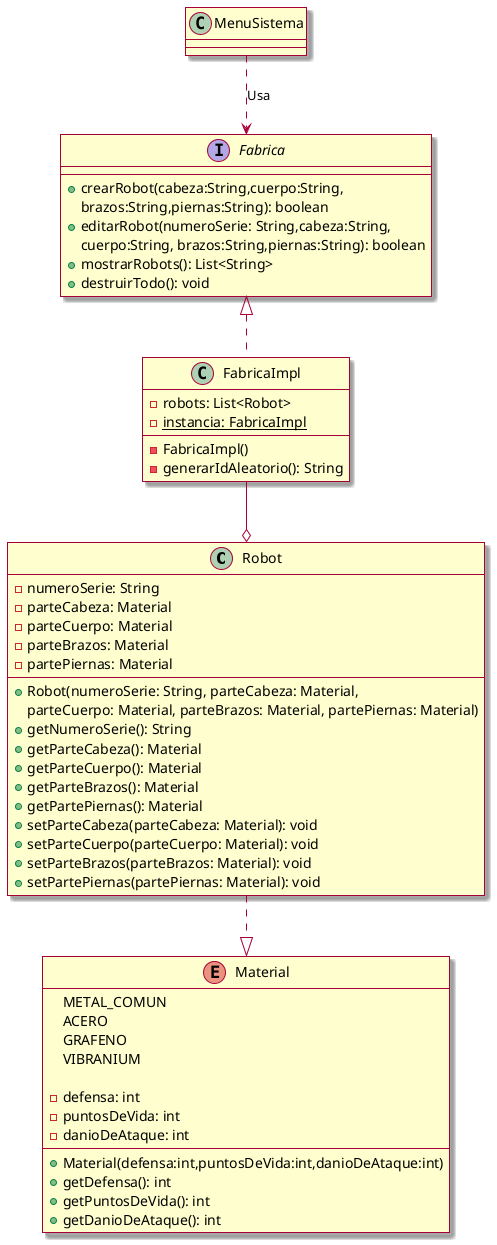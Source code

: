 @startuml
skin rose
class Robot {
    - numeroSerie: String
    - parteCabeza: Material
    - parteCuerpo: Material
    - parteBrazos: Material
    - partePiernas: Material

    + Robot(numeroSerie: String, parteCabeza: Material,
    parteCuerpo: Material, parteBrazos: Material, partePiernas: Material)
    + getNumeroSerie(): String
    + getParteCabeza(): Material
    + getParteCuerpo(): Material
    + getParteBrazos(): Material
    + getPartePiernas(): Material
    + setParteCabeza(parteCabeza: Material): void
    + setParteCuerpo(parteCuerpo: Material): void
    + setParteBrazos(parteBrazos: Material): void
    + setPartePiernas(partePiernas: Material): void
}
enum Material {
    METAL_COMUN
    ACERO
    GRAFENO
    VIBRANIUM

    - defensa: int
    - puntosDeVida: int
    - danioDeAtaque: int

    + Material(defensa:int,puntosDeVida:int,danioDeAtaque:int)
    + getDefensa(): int
    + getPuntosDeVida(): int
    + getDanioDeAtaque(): int


}
Robot ..|> Material

interface Fabrica {
    + crearRobot(cabeza:String,cuerpo:String,
    brazos:String,piernas:String): boolean
    + editarRobot(numeroSerie: String,cabeza:String,
    cuerpo:String, brazos:String,piernas:String): boolean
    + mostrarRobots(): List<String>
    + destruirTodo(): void
}

class FabricaImpl implements Fabrica {
    - robots: List<Robot>
    - {static}instancia: FabricaImpl

    - FabricaImpl()
    - generarIdAleatorio(): String

}
FabricaImpl --o Robot
class MenuSistema{



}
MenuSistema ..> Fabrica: Usa




@enduml